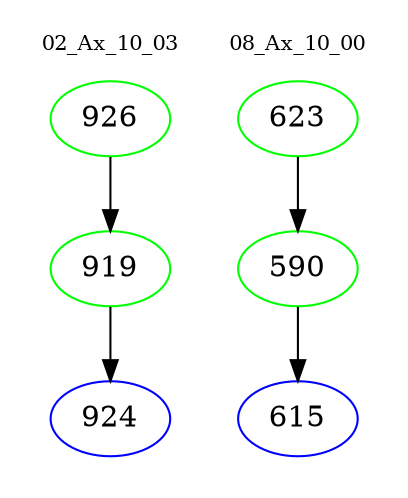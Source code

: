 digraph{
subgraph cluster_0 {
color = white
label = "02_Ax_10_03";
fontsize=10;
T0_926 [label="926", color="green"]
T0_926 -> T0_919 [color="black"]
T0_919 [label="919", color="green"]
T0_919 -> T0_924 [color="black"]
T0_924 [label="924", color="blue"]
}
subgraph cluster_1 {
color = white
label = "08_Ax_10_00";
fontsize=10;
T1_623 [label="623", color="green"]
T1_623 -> T1_590 [color="black"]
T1_590 [label="590", color="green"]
T1_590 -> T1_615 [color="black"]
T1_615 [label="615", color="blue"]
}
}
